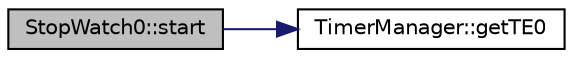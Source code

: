 digraph G
{
  edge [fontname="Helvetica",fontsize="10",labelfontname="Helvetica",labelfontsize="10"];
  node [fontname="Helvetica",fontsize="10",shape=record];
  rankdir=LR;
  Node1 [label="StopWatch0::start",height=0.2,width=0.4,color="black", fillcolor="grey75", style="filled" fontcolor="black"];
  Node1 -> Node2 [color="midnightblue",fontsize="10",style="solid",fontname="Helvetica"];
  Node2 [label="TimerManager::getTE0",height=0.2,width=0.4,color="black", fillcolor="white", style="filled",URL="$class_timer_manager.html#a39dd3307b16b8c3d08a6c13e21633cba"];
}
